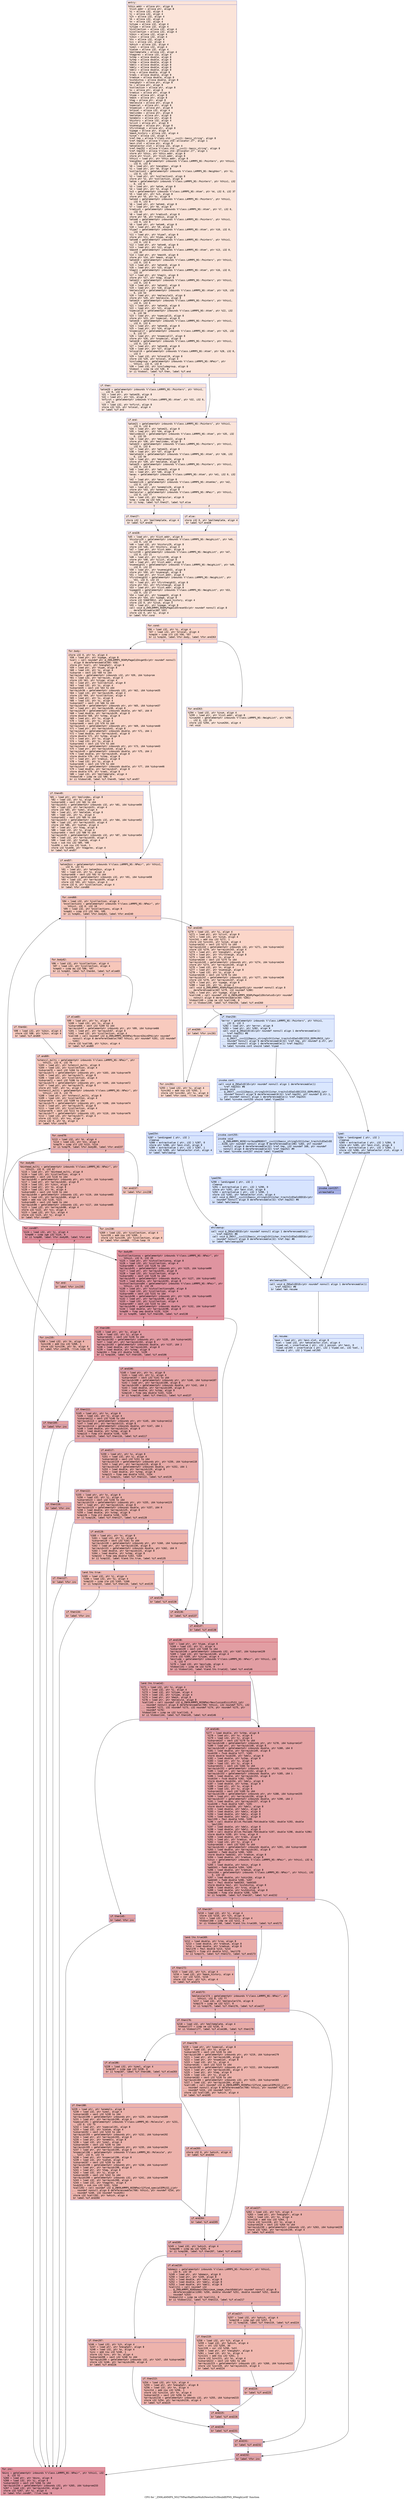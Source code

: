 digraph "CFG for '_ZN9LAMMPS_NS27NPairHalfSizeMultiNewtonTri5buildEPNS_9NeighListE' function" {
	label="CFG for '_ZN9LAMMPS_NS27NPairHalfSizeMultiNewtonTri5buildEPNS_9NeighListE' function";

	Node0x55d7b4272d00 [shape=record,color="#3d50c3ff", style=filled, fillcolor="#f5c1a970" fontname="Courier",label="{entry:\l|  %this.addr = alloca ptr, align 8\l  %list.addr = alloca ptr, align 8\l  %i = alloca i32, align 4\l  %j = alloca i32, align 4\l  %jh = alloca i32, align 4\l  %k = alloca i32, align 4\l  %n = alloca i32, align 4\l  %itype = alloca i32, align 4\l  %jtype = alloca i32, align 4\l  %icollection = alloca i32, align 4\l  %jcollection = alloca i32, align 4\l  %ibin = alloca i32, align 4\l  %jbin = alloca i32, align 4\l  %ns = alloca i32, align 4\l  %js = alloca i32, align 4\l  %which = alloca i32, align 4\l  %imol = alloca i32, align 4\l  %iatom = alloca i32, align 4\l  %moltemplate = alloca i32, align 4\l  %tagprev = alloca i32, align 4\l  %xtmp = alloca double, align 8\l  %ytmp = alloca double, align 8\l  %ztmp = alloca double, align 8\l  %delx = alloca double, align 8\l  %dely = alloca double, align 8\l  %delz = alloca double, align 8\l  %rsq = alloca double, align 8\l  %radi = alloca double, align 8\l  %radsum = alloca double, align 8\l  %cutdistsq = alloca double, align 8\l  %neighptr = alloca ptr, align 8\l  %s = alloca ptr, align 8\l  %collection = alloca ptr, align 8\l  %x = alloca ptr, align 8\l  %radius = alloca ptr, align 8\l  %type = alloca ptr, align 8\l  %mask = alloca ptr, align 8\l  %tag = alloca ptr, align 8\l  %molecule = alloca ptr, align 8\l  %special = alloca ptr, align 8\l  %nspecial = alloca ptr, align 8\l  %nlocal = alloca i32, align 4\l  %molindex = alloca ptr, align 8\l  %molatom = alloca ptr, align 8\l  %onemols = alloca ptr, align 8\l  %history = alloca i32, align 4\l  %ilist = alloca ptr, align 8\l  %numneigh = alloca ptr, align 8\l  %firstneigh = alloca ptr, align 8\l  %ipage = alloca ptr, align 8\l  %mask_history = alloca i32, align 4\l  %inum = alloca i32, align 4\l  %ref.tmp = alloca %\"class.std::__cxx11::basic_string\", align 8\l  %ref.tmp251 = alloca %\"class.std::allocator.27\", align 1\l  %exn.slot = alloca ptr, align 8\l  %ehselector.slot = alloca i32, align 4\l  %ref.tmp252 = alloca %\"class.std::__cxx11::basic_string\", align 8\l  %ref.tmp253 = alloca %\"class.std::allocator.27\", align 1\l  store ptr %this, ptr %this.addr, align 8\l  store ptr %list, ptr %list.addr, align 8\l  %this1 = load ptr, ptr %this.addr, align 8\l  %neighbor = getelementptr inbounds %\"class.LAMMPS_NS::Pointers\", ptr %this1,\l... i32 0, i32 8\l  %0 = load ptr, ptr %neighbor, align 8\l  %1 = load ptr, ptr %0, align 8\l  %collection2 = getelementptr inbounds %\"class.LAMMPS_NS::Neighbor\", ptr %1,\l... i32 0, i32 76\l  %2 = load ptr, ptr %collection2, align 8\l  store ptr %2, ptr %collection, align 8\l  %atom = getelementptr inbounds %\"class.LAMMPS_NS::Pointers\", ptr %this1, i32\l... 0, i32 6\l  %3 = load ptr, ptr %atom, align 8\l  %4 = load ptr, ptr %3, align 8\l  %x3 = getelementptr inbounds %\"class.LAMMPS_NS::Atom\", ptr %4, i32 0, i32 37\l  %5 = load ptr, ptr %x3, align 8\l  store ptr %5, ptr %x, align 8\l  %atom4 = getelementptr inbounds %\"class.LAMMPS_NS::Pointers\", ptr %this1,\l... i32 0, i32 6\l  %6 = load ptr, ptr %atom4, align 8\l  %7 = load ptr, ptr %6, align 8\l  %radius5 = getelementptr inbounds %\"class.LAMMPS_NS::Atom\", ptr %7, i32 0,\l... i32 43\l  %8 = load ptr, ptr %radius5, align 8\l  store ptr %8, ptr %radius, align 8\l  %atom6 = getelementptr inbounds %\"class.LAMMPS_NS::Pointers\", ptr %this1,\l... i32 0, i32 6\l  %9 = load ptr, ptr %atom6, align 8\l  %10 = load ptr, ptr %9, align 8\l  %type7 = getelementptr inbounds %\"class.LAMMPS_NS::Atom\", ptr %10, i32 0,\l... i32 34\l  %11 = load ptr, ptr %type7, align 8\l  store ptr %11, ptr %type, align 8\l  %atom8 = getelementptr inbounds %\"class.LAMMPS_NS::Pointers\", ptr %this1,\l... i32 0, i32 6\l  %12 = load ptr, ptr %atom8, align 8\l  %13 = load ptr, ptr %12, align 8\l  %mask9 = getelementptr inbounds %\"class.LAMMPS_NS::Atom\", ptr %13, i32 0,\l... i32 35\l  %14 = load ptr, ptr %mask9, align 8\l  store ptr %14, ptr %mask, align 8\l  %atom10 = getelementptr inbounds %\"class.LAMMPS_NS::Pointers\", ptr %this1,\l... i32 0, i32 6\l  %15 = load ptr, ptr %atom10, align 8\l  %16 = load ptr, ptr %15, align 8\l  %tag11 = getelementptr inbounds %\"class.LAMMPS_NS::Atom\", ptr %16, i32 0,\l... i32 33\l  %17 = load ptr, ptr %tag11, align 8\l  store ptr %17, ptr %tag, align 8\l  %atom12 = getelementptr inbounds %\"class.LAMMPS_NS::Pointers\", ptr %this1,\l... i32 0, i32 6\l  %18 = load ptr, ptr %atom12, align 8\l  %19 = load ptr, ptr %18, align 8\l  %molecule13 = getelementptr inbounds %\"class.LAMMPS_NS::Atom\", ptr %19, i32\l... 0, i32 54\l  %20 = load ptr, ptr %molecule13, align 8\l  store ptr %20, ptr %molecule, align 8\l  %atom14 = getelementptr inbounds %\"class.LAMMPS_NS::Pointers\", ptr %this1,\l... i32 0, i32 6\l  %21 = load ptr, ptr %atom14, align 8\l  %22 = load ptr, ptr %21, align 8\l  %special15 = getelementptr inbounds %\"class.LAMMPS_NS::Atom\", ptr %22, i32\l... 0, i32 58\l  %23 = load ptr, ptr %special15, align 8\l  store ptr %23, ptr %special, align 8\l  %atom16 = getelementptr inbounds %\"class.LAMMPS_NS::Pointers\", ptr %this1,\l... i32 0, i32 6\l  %24 = load ptr, ptr %atom16, align 8\l  %25 = load ptr, ptr %24, align 8\l  %nspecial17 = getelementptr inbounds %\"class.LAMMPS_NS::Atom\", ptr %25, i32\l... 0, i32 57\l  %26 = load ptr, ptr %nspecial17, align 8\l  store ptr %26, ptr %nspecial, align 8\l  %atom18 = getelementptr inbounds %\"class.LAMMPS_NS::Pointers\", ptr %this1,\l... i32 0, i32 6\l  %27 = load ptr, ptr %atom18, align 8\l  %28 = load ptr, ptr %27, align 8\l  %nlocal19 = getelementptr inbounds %\"class.LAMMPS_NS::Atom\", ptr %28, i32 0,\l... i32 4\l  %29 = load i32, ptr %nlocal19, align 8\l  store i32 %29, ptr %nlocal, align 4\l  %includegroup = getelementptr inbounds %\"class.LAMMPS_NS::NPair\", ptr\l... %this1, i32 0, i32 8\l  %30 = load i32, ptr %includegroup, align 8\l  %tobool = icmp ne i32 %30, 0\l  br i1 %tobool, label %if.then, label %if.end\l|{<s0>T|<s1>F}}"];
	Node0x55d7b4272d00:s0 -> Node0x55d7b4279dc0[tooltip="entry -> if.then\nProbability 62.50%" ];
	Node0x55d7b4272d00:s1 -> Node0x55d7b4279e30[tooltip="entry -> if.end\nProbability 37.50%" ];
	Node0x55d7b4279dc0 [shape=record,color="#3d50c3ff", style=filled, fillcolor="#f3c7b170" fontname="Courier",label="{if.then:\l|  %atom20 = getelementptr inbounds %\"class.LAMMPS_NS::Pointers\", ptr %this1,\l... i32 0, i32 6\l  %31 = load ptr, ptr %atom20, align 8\l  %32 = load ptr, ptr %31, align 8\l  %nfirst = getelementptr inbounds %\"class.LAMMPS_NS::Atom\", ptr %32, i32 0,\l... i32 31\l  %33 = load i32, ptr %nfirst, align 8\l  store i32 %33, ptr %nlocal, align 4\l  br label %if.end\l}"];
	Node0x55d7b4279dc0 -> Node0x55d7b4279e30[tooltip="if.then -> if.end\nProbability 100.00%" ];
	Node0x55d7b4279e30 [shape=record,color="#3d50c3ff", style=filled, fillcolor="#f5c1a970" fontname="Courier",label="{if.end:\l|  %atom21 = getelementptr inbounds %\"class.LAMMPS_NS::Pointers\", ptr %this1,\l... i32 0, i32 6\l  %34 = load ptr, ptr %atom21, align 8\l  %35 = load ptr, ptr %34, align 8\l  %molindex22 = getelementptr inbounds %\"class.LAMMPS_NS::Atom\", ptr %35, i32\l... 0, i32 55\l  %36 = load ptr, ptr %molindex22, align 8\l  store ptr %36, ptr %molindex, align 8\l  %atom23 = getelementptr inbounds %\"class.LAMMPS_NS::Pointers\", ptr %this1,\l... i32 0, i32 6\l  %37 = load ptr, ptr %atom23, align 8\l  %38 = load ptr, ptr %37, align 8\l  %molatom24 = getelementptr inbounds %\"class.LAMMPS_NS::Atom\", ptr %38, i32\l... 0, i32 56\l  %39 = load ptr, ptr %molatom24, align 8\l  store ptr %39, ptr %molatom, align 8\l  %atom25 = getelementptr inbounds %\"class.LAMMPS_NS::Pointers\", ptr %this1,\l... i32 0, i32 6\l  %40 = load ptr, ptr %atom25, align 8\l  %41 = load ptr, ptr %40, align 8\l  %avec = getelementptr inbounds %\"class.LAMMPS_NS::Atom\", ptr %41, i32 0, i32\l... 2\l  %42 = load ptr, ptr %avec, align 8\l  %onemols26 = getelementptr inbounds %\"class.LAMMPS_NS::AtomVec\", ptr %42,\l... i32 0, i32 24\l  %43 = load ptr, ptr %onemols26, align 8\l  store ptr %43, ptr %onemols, align 8\l  %molecular = getelementptr inbounds %\"class.LAMMPS_NS::NPair\", ptr %this1,\l... i32 0, i32 77\l  %44 = load i32, ptr %molecular, align 8\l  %cmp = icmp eq i32 %44, 2\l  br i1 %cmp, label %if.then27, label %if.else\l|{<s0>T|<s1>F}}"];
	Node0x55d7b4279e30:s0 -> Node0x55d7b4275a40[tooltip="if.end -> if.then27\nProbability 50.00%" ];
	Node0x55d7b4279e30:s1 -> Node0x55d7b4275ac0[tooltip="if.end -> if.else\nProbability 50.00%" ];
	Node0x55d7b4275a40 [shape=record,color="#3d50c3ff", style=filled, fillcolor="#f3c7b170" fontname="Courier",label="{if.then27:\l|  store i32 1, ptr %moltemplate, align 4\l  br label %if.end28\l}"];
	Node0x55d7b4275a40 -> Node0x55d7b4275c80[tooltip="if.then27 -> if.end28\nProbability 100.00%" ];
	Node0x55d7b4275ac0 [shape=record,color="#3d50c3ff", style=filled, fillcolor="#f3c7b170" fontname="Courier",label="{if.else:\l|  store i32 0, ptr %moltemplate, align 4\l  br label %if.end28\l}"];
	Node0x55d7b4275ac0 -> Node0x55d7b4275c80[tooltip="if.else -> if.end28\nProbability 100.00%" ];
	Node0x55d7b4275c80 [shape=record,color="#3d50c3ff", style=filled, fillcolor="#f5c1a970" fontname="Courier",label="{if.end28:\l|  %45 = load ptr, ptr %list.addr, align 8\l  %history29 = getelementptr inbounds %\"class.LAMMPS_NS::NeighList\", ptr %45,\l... i32 0, i32 10\l  %46 = load i32, ptr %history29, align 8\l  store i32 %46, ptr %history, align 4\l  %47 = load ptr, ptr %list.addr, align 8\l  %ilist30 = getelementptr inbounds %\"class.LAMMPS_NS::NeighList\", ptr %47,\l... i32 0, i32 21\l  %48 = load ptr, ptr %ilist30, align 8\l  store ptr %48, ptr %ilist, align 8\l  %49 = load ptr, ptr %list.addr, align 8\l  %numneigh31 = getelementptr inbounds %\"class.LAMMPS_NS::NeighList\", ptr %49,\l... i32 0, i32 22\l  %50 = load ptr, ptr %numneigh31, align 8\l  store ptr %50, ptr %numneigh, align 8\l  %51 = load ptr, ptr %list.addr, align 8\l  %firstneigh32 = getelementptr inbounds %\"class.LAMMPS_NS::NeighList\", ptr\l... %51, i32 0, i32 23\l  %52 = load ptr, ptr %firstneigh32, align 8\l  store ptr %52, ptr %firstneigh, align 8\l  %53 = load ptr, ptr %list.addr, align 8\l  %ipage33 = getelementptr inbounds %\"class.LAMMPS_NS::NeighList\", ptr %53,\l... i32 0, i32 27\l  %54 = load ptr, ptr %ipage33, align 8\l  store ptr %54, ptr %ipage, align 8\l  store i32 536870912, ptr %mask_history, align 4\l  store i32 0, ptr %inum, align 4\l  %55 = load ptr, ptr %ipage, align 8\l  call void @_ZN9LAMMPS_NS6MyPageIiE5resetEv(ptr noundef nonnull align 8\l... dereferenceable(60) %55)\l  store i32 0, ptr %i, align 4\l  br label %for.cond\l}"];
	Node0x55d7b4275c80 -> Node0x55d7b427dcd0[tooltip="if.end28 -> for.cond\nProbability 100.00%" ];
	Node0x55d7b427dcd0 [shape=record,color="#3d50c3ff", style=filled, fillcolor="#f6a38570" fontname="Courier",label="{for.cond:\l|  %56 = load i32, ptr %i, align 4\l  %57 = load i32, ptr %nlocal, align 4\l  %cmp34 = icmp slt i32 %56, %57\l  br i1 %cmp34, label %for.body, label %for.end263\l|{<s0>T|<s1>F}}"];
	Node0x55d7b427dcd0:s0 -> Node0x55d7b427df80[tooltip="for.cond -> for.body\nProbability 96.88%" ];
	Node0x55d7b427dcd0:s1 -> Node0x55d7b427e000[tooltip="for.cond -> for.end263\nProbability 3.12%" ];
	Node0x55d7b427df80 [shape=record,color="#3d50c3ff", style=filled, fillcolor="#f6a38570" fontname="Courier",label="{for.body:\l|  store i32 0, ptr %n, align 4\l  %58 = load ptr, ptr %ipage, align 8\l  %call = call noundef ptr @_ZN9LAMMPS_NS6MyPageIiE4vgetEv(ptr noundef nonnull\l... align 8 dereferenceable(60) %58)\l  store ptr %call, ptr %neighptr, align 8\l  %59 = load ptr, ptr %type, align 8\l  %60 = load i32, ptr %i, align 4\l  %idxprom = sext i32 %60 to i64\l  %arrayidx = getelementptr inbounds i32, ptr %59, i64 %idxprom\l  %61 = load i32, ptr %arrayidx, align 4\l  store i32 %61, ptr %itype, align 4\l  %62 = load ptr, ptr %collection, align 8\l  %63 = load i32, ptr %i, align 4\l  %idxprom35 = sext i32 %63 to i64\l  %arrayidx36 = getelementptr inbounds i32, ptr %62, i64 %idxprom35\l  %64 = load i32, ptr %arrayidx36, align 4\l  store i32 %64, ptr %icollection, align 4\l  %65 = load ptr, ptr %x, align 8\l  %66 = load i32, ptr %i, align 4\l  %idxprom37 = sext i32 %66 to i64\l  %arrayidx38 = getelementptr inbounds ptr, ptr %65, i64 %idxprom37\l  %67 = load ptr, ptr %arrayidx38, align 8\l  %arrayidx39 = getelementptr inbounds double, ptr %67, i64 0\l  %68 = load double, ptr %arrayidx39, align 8\l  store double %68, ptr %xtmp, align 8\l  %69 = load ptr, ptr %x, align 8\l  %70 = load i32, ptr %i, align 4\l  %idxprom40 = sext i32 %70 to i64\l  %arrayidx41 = getelementptr inbounds ptr, ptr %69, i64 %idxprom40\l  %71 = load ptr, ptr %arrayidx41, align 8\l  %arrayidx42 = getelementptr inbounds double, ptr %71, i64 1\l  %72 = load double, ptr %arrayidx42, align 8\l  store double %72, ptr %ytmp, align 8\l  %73 = load ptr, ptr %x, align 8\l  %74 = load i32, ptr %i, align 4\l  %idxprom43 = sext i32 %74 to i64\l  %arrayidx44 = getelementptr inbounds ptr, ptr %73, i64 %idxprom43\l  %75 = load ptr, ptr %arrayidx44, align 8\l  %arrayidx45 = getelementptr inbounds double, ptr %75, i64 2\l  %76 = load double, ptr %arrayidx45, align 8\l  store double %76, ptr %ztmp, align 8\l  %77 = load ptr, ptr %radius, align 8\l  %78 = load i32, ptr %i, align 4\l  %idxprom46 = sext i32 %78 to i64\l  %arrayidx47 = getelementptr inbounds double, ptr %77, i64 %idxprom46\l  %79 = load double, ptr %arrayidx47, align 8\l  store double %79, ptr %radi, align 8\l  %80 = load i32, ptr %moltemplate, align 4\l  %tobool48 = icmp ne i32 %80, 0\l  br i1 %tobool48, label %if.then49, label %if.end57\l|{<s0>T|<s1>F}}"];
	Node0x55d7b427df80:s0 -> Node0x55d7b427fff0[tooltip="for.body -> if.then49\nProbability 62.50%" ];
	Node0x55d7b427df80:s1 -> Node0x55d7b42800d0[tooltip="for.body -> if.end57\nProbability 37.50%" ];
	Node0x55d7b427fff0 [shape=record,color="#3d50c3ff", style=filled, fillcolor="#f7ac8e70" fontname="Courier",label="{if.then49:\l|  %81 = load ptr, ptr %molindex, align 8\l  %82 = load i32, ptr %i, align 4\l  %idxprom50 = sext i32 %82 to i64\l  %arrayidx51 = getelementptr inbounds i32, ptr %81, i64 %idxprom50\l  %83 = load i32, ptr %arrayidx51, align 4\l  store i32 %83, ptr %imol, align 4\l  %84 = load ptr, ptr %molatom, align 8\l  %85 = load i32, ptr %i, align 4\l  %idxprom52 = sext i32 %85 to i64\l  %arrayidx53 = getelementptr inbounds i32, ptr %84, i64 %idxprom52\l  %86 = load i32, ptr %arrayidx53, align 4\l  store i32 %86, ptr %iatom, align 4\l  %87 = load ptr, ptr %tag, align 8\l  %88 = load i32, ptr %i, align 4\l  %idxprom54 = sext i32 %88 to i64\l  %arrayidx55 = getelementptr inbounds i32, ptr %87, i64 %idxprom54\l  %89 = load i32, ptr %arrayidx55, align 4\l  %90 = load i32, ptr %iatom, align 4\l  %sub = sub nsw i32 %89, %90\l  %sub56 = sub nsw i32 %sub, 1\l  store i32 %sub56, ptr %tagprev, align 4\l  br label %if.end57\l}"];
	Node0x55d7b427fff0 -> Node0x55d7b42800d0[tooltip="if.then49 -> if.end57\nProbability 100.00%" ];
	Node0x55d7b42800d0 [shape=record,color="#3d50c3ff", style=filled, fillcolor="#f6a38570" fontname="Courier",label="{if.end57:\l|  %atom2bin = getelementptr inbounds %\"class.LAMMPS_NS::NPair\", ptr %this1,\l... i32 0, i32 51\l  %91 = load ptr, ptr %atom2bin, align 8\l  %92 = load i32, ptr %i, align 4\l  %idxprom58 = sext i32 %92 to i64\l  %arrayidx59 = getelementptr inbounds i32, ptr %91, i64 %idxprom58\l  %93 = load i32, ptr %arrayidx59, align 4\l  store i32 %93, ptr %ibin, align 4\l  store i32 0, ptr %jcollection, align 4\l  br label %for.cond60\l}"];
	Node0x55d7b42800d0 -> Node0x55d7b42814b0[tooltip="if.end57 -> for.cond60\nProbability 100.00%" ];
	Node0x55d7b42814b0 [shape=record,color="#3d50c3ff", style=filled, fillcolor="#ec7f6370" fontname="Courier",label="{for.cond60:\l|  %94 = load i32, ptr %jcollection, align 4\l  %ncollections = getelementptr inbounds %\"class.LAMMPS_NS::NPair\", ptr\l... %this1, i32 0, i32 18\l  %95 = load i32, ptr %ncollections, align 8\l  %cmp61 = icmp slt i32 %94, %95\l  br i1 %cmp61, label %for.body62, label %for.end240\l|{<s0>T|<s1>F}}"];
	Node0x55d7b42814b0:s0 -> Node0x55d7b427c6c0[tooltip="for.cond60 -> for.body62\nProbability 96.88%" ];
	Node0x55d7b42814b0:s1 -> Node0x55d7b427c740[tooltip="for.cond60 -> for.end240\nProbability 3.12%" ];
	Node0x55d7b427c6c0 [shape=record,color="#3d50c3ff", style=filled, fillcolor="#ec7f6370" fontname="Courier",label="{for.body62:\l|  %96 = load i32, ptr %icollection, align 4\l  %97 = load i32, ptr %jcollection, align 4\l  %cmp63 = icmp eq i32 %96, %97\l  br i1 %cmp63, label %if.then64, label %if.else65\l|{<s0>T|<s1>F}}"];
	Node0x55d7b427c6c0:s0 -> Node0x55d7b427ca20[tooltip="for.body62 -> if.then64\nProbability 50.00%" ];
	Node0x55d7b427c6c0:s1 -> Node0x55d7b427caa0[tooltip="for.body62 -> if.else65\nProbability 50.00%" ];
	Node0x55d7b427ca20 [shape=record,color="#3d50c3ff", style=filled, fillcolor="#ef886b70" fontname="Courier",label="{if.then64:\l|  %98 = load i32, ptr %ibin, align 4\l  store i32 %98, ptr %jbin, align 4\l  br label %if.end69\l}"];
	Node0x55d7b427ca20 -> Node0x55d7b427cd50[tooltip="if.then64 -> if.end69\nProbability 100.00%" ];
	Node0x55d7b427caa0 [shape=record,color="#3d50c3ff", style=filled, fillcolor="#ef886b70" fontname="Courier",label="{if.else65:\l|  %99 = load ptr, ptr %x, align 8\l  %100 = load i32, ptr %i, align 4\l  %idxprom66 = sext i32 %100 to i64\l  %arrayidx67 = getelementptr inbounds ptr, ptr %99, i64 %idxprom66\l  %101 = load ptr, ptr %arrayidx67, align 8\l  %102 = load i32, ptr %jcollection, align 4\l  %call68 = call noundef i32 @_ZN9LAMMPS_NS5NPair9coord2binEPdi(ptr noundef\l... nonnull align 8 dereferenceable(708) %this1, ptr noundef %101, i32 noundef\l... %102)\l  store i32 %call68, ptr %jbin, align 4\l  br label %if.end69\l}"];
	Node0x55d7b427caa0 -> Node0x55d7b427cd50[tooltip="if.else65 -> if.end69\nProbability 100.00%" ];
	Node0x55d7b427cd50 [shape=record,color="#3d50c3ff", style=filled, fillcolor="#ec7f6370" fontname="Courier",label="{if.end69:\l|  %stencil_multi = getelementptr inbounds %\"class.LAMMPS_NS::NPair\", ptr\l... %this1, i32 0, i32 76\l  %103 = load ptr, ptr %stencil_multi, align 8\l  %104 = load i32, ptr %icollection, align 4\l  %idxprom70 = sext i32 %104 to i64\l  %arrayidx71 = getelementptr inbounds ptr, ptr %103, i64 %idxprom70\l  %105 = load ptr, ptr %arrayidx71, align 8\l  %106 = load i32, ptr %jcollection, align 4\l  %idxprom72 = sext i32 %106 to i64\l  %arrayidx73 = getelementptr inbounds ptr, ptr %105, i64 %idxprom72\l  %107 = load ptr, ptr %arrayidx73, align 8\l  store ptr %107, ptr %s, align 8\l  %nstencil_multi = getelementptr inbounds %\"class.LAMMPS_NS::NPair\", ptr\l... %this1, i32 0, i32 75\l  %108 = load ptr, ptr %nstencil_multi, align 8\l  %109 = load i32, ptr %icollection, align 4\l  %idxprom74 = sext i32 %109 to i64\l  %arrayidx75 = getelementptr inbounds ptr, ptr %108, i64 %idxprom74\l  %110 = load ptr, ptr %arrayidx75, align 8\l  %111 = load i32, ptr %jcollection, align 4\l  %idxprom76 = sext i32 %111 to i64\l  %arrayidx77 = getelementptr inbounds i32, ptr %110, i64 %idxprom76\l  %112 = load i32, ptr %arrayidx77, align 4\l  store i32 %112, ptr %ns, align 4\l  store i32 0, ptr %k, align 4\l  br label %for.cond78\l}"];
	Node0x55d7b427cd50 -> Node0x55d7b4283c60[tooltip="if.end69 -> for.cond78\nProbability 100.00%" ];
	Node0x55d7b4283c60 [shape=record,color="#3d50c3ff", style=filled, fillcolor="#d6524470" fontname="Courier",label="{for.cond78:\l|  %113 = load i32, ptr %k, align 4\l  %114 = load i32, ptr %ns, align 4\l  %cmp79 = icmp slt i32 %113, %114\l  br i1 %cmp79, label %for.body80, label %for.end237\l|{<s0>T|<s1>F}}"];
	Node0x55d7b4283c60:s0 -> Node0x55d7b4283ee0[tooltip="for.cond78 -> for.body80\nProbability 96.88%" ];
	Node0x55d7b4283c60:s1 -> Node0x55d7b4283f60[tooltip="for.cond78 -> for.end237\nProbability 3.12%" ];
	Node0x55d7b4283ee0 [shape=record,color="#3d50c3ff", style=filled, fillcolor="#d6524470" fontname="Courier",label="{for.body80:\l|  %binhead_multi = getelementptr inbounds %\"class.LAMMPS_NS::NPair\", ptr\l... %this1, i32 0, i32 67\l  %115 = load ptr, ptr %binhead_multi, align 8\l  %116 = load i32, ptr %jcollection, align 4\l  %idxprom81 = sext i32 %116 to i64\l  %arrayidx82 = getelementptr inbounds ptr, ptr %115, i64 %idxprom81\l  %117 = load ptr, ptr %arrayidx82, align 8\l  %118 = load i32, ptr %jbin, align 4\l  %119 = load ptr, ptr %s, align 8\l  %120 = load i32, ptr %k, align 4\l  %idxprom83 = sext i32 %120 to i64\l  %arrayidx84 = getelementptr inbounds i32, ptr %119, i64 %idxprom83\l  %121 = load i32, ptr %arrayidx84, align 4\l  %add = add nsw i32 %118, %121\l  %idxprom85 = sext i32 %add to i64\l  %arrayidx86 = getelementptr inbounds i32, ptr %117, i64 %idxprom85\l  %122 = load i32, ptr %arrayidx86, align 4\l  store i32 %122, ptr %js, align 4\l  %123 = load i32, ptr %js, align 4\l  store i32 %123, ptr %j, align 4\l  br label %for.cond87\l}"];
	Node0x55d7b4283ee0 -> Node0x55d7b4284cd0[tooltip="for.body80 -> for.cond87\nProbability 100.00%" ];
	Node0x55d7b4284cd0 [shape=record,color="#b70d28ff", style=filled, fillcolor="#b70d2870" fontname="Courier",label="{for.cond87:\l|  %124 = load i32, ptr %j, align 4\l  %cmp88 = icmp sge i32 %124, 0\l  br i1 %cmp88, label %for.body89, label %for.end\l|{<s0>T|<s1>F}}"];
	Node0x55d7b4284cd0:s0 -> Node0x55d7b4278be0[tooltip="for.cond87 -> for.body89\nProbability 96.88%" ];
	Node0x55d7b4284cd0:s1 -> Node0x55d7b4278c60[tooltip="for.cond87 -> for.end\nProbability 3.12%" ];
	Node0x55d7b4278be0 [shape=record,color="#b70d28ff", style=filled, fillcolor="#b70d2870" fontname="Courier",label="{for.body89:\l|  %cutcollectionsq = getelementptr inbounds %\"class.LAMMPS_NS::NPair\", ptr\l... %this1, i32 0, i32 20\l  %125 = load ptr, ptr %cutcollectionsq, align 8\l  %126 = load i32, ptr %icollection, align 4\l  %idxprom90 = sext i32 %126 to i64\l  %arrayidx91 = getelementptr inbounds ptr, ptr %125, i64 %idxprom90\l  %127 = load ptr, ptr %arrayidx91, align 8\l  %128 = load i32, ptr %icollection, align 4\l  %idxprom92 = sext i32 %128 to i64\l  %arrayidx93 = getelementptr inbounds double, ptr %127, i64 %idxprom92\l  %129 = load double, ptr %arrayidx93, align 8\l  %cutcollectionsq94 = getelementptr inbounds %\"class.LAMMPS_NS::NPair\", ptr\l... %this1, i32 0, i32 20\l  %130 = load ptr, ptr %cutcollectionsq94, align 8\l  %131 = load i32, ptr %jcollection, align 4\l  %idxprom95 = sext i32 %131 to i64\l  %arrayidx96 = getelementptr inbounds ptr, ptr %130, i64 %idxprom95\l  %132 = load ptr, ptr %arrayidx96, align 8\l  %133 = load i32, ptr %jcollection, align 4\l  %idxprom97 = sext i32 %133 to i64\l  %arrayidx98 = getelementptr inbounds double, ptr %132, i64 %idxprom97\l  %134 = load double, ptr %arrayidx98, align 8\l  %cmp99 = fcmp oeq double %129, %134\l  br i1 %cmp99, label %if.then100, label %if.end138\l|{<s0>T|<s1>F}}"];
	Node0x55d7b4278be0:s0 -> Node0x55d7b4286ea0[tooltip="for.body89 -> if.then100\nProbability 62.50%" ];
	Node0x55d7b4278be0:s1 -> Node0x55d7b4286f20[tooltip="for.body89 -> if.end138\nProbability 37.50%" ];
	Node0x55d7b4286ea0 [shape=record,color="#b70d28ff", style=filled, fillcolor="#bb1b2c70" fontname="Courier",label="{if.then100:\l|  %135 = load ptr, ptr %x, align 8\l  %136 = load i32, ptr %j, align 4\l  %idxprom101 = sext i32 %136 to i64\l  %arrayidx102 = getelementptr inbounds ptr, ptr %135, i64 %idxprom101\l  %137 = load ptr, ptr %arrayidx102, align 8\l  %arrayidx103 = getelementptr inbounds double, ptr %137, i64 2\l  %138 = load double, ptr %arrayidx103, align 8\l  %139 = load double, ptr %ztmp, align 8\l  %cmp104 = fcmp olt double %138, %139\l  br i1 %cmp104, label %if.then105, label %if.end106\l|{<s0>T|<s1>F}}"];
	Node0x55d7b4286ea0:s0 -> Node0x55d7b427ba00[tooltip="if.then100 -> if.then105\nProbability 50.00%" ];
	Node0x55d7b4286ea0:s1 -> Node0x55d7b427ba80[tooltip="if.then100 -> if.end106\nProbability 50.00%" ];
	Node0x55d7b427ba00 [shape=record,color="#3d50c3ff", style=filled, fillcolor="#c32e3170" fontname="Courier",label="{if.then105:\l|  br label %for.inc\l}"];
	Node0x55d7b427ba00 -> Node0x55d7b427bc10[tooltip="if.then105 -> for.inc\nProbability 100.00%" ];
	Node0x55d7b427ba80 [shape=record,color="#3d50c3ff", style=filled, fillcolor="#c32e3170" fontname="Courier",label="{if.end106:\l|  %140 = load ptr, ptr %x, align 8\l  %141 = load i32, ptr %j, align 4\l  %idxprom107 = sext i32 %141 to i64\l  %arrayidx108 = getelementptr inbounds ptr, ptr %140, i64 %idxprom107\l  %142 = load ptr, ptr %arrayidx108, align 8\l  %arrayidx109 = getelementptr inbounds double, ptr %142, i64 2\l  %143 = load double, ptr %arrayidx109, align 8\l  %144 = load double, ptr %ztmp, align 8\l  %cmp110 = fcmp oeq double %143, %144\l  br i1 %cmp110, label %if.then111, label %if.end137\l|{<s0>T|<s1>F}}"];
	Node0x55d7b427ba80:s0 -> Node0x55d7b427c260[tooltip="if.end106 -> if.then111\nProbability 62.50%" ];
	Node0x55d7b427ba80:s1 -> Node0x55d7b427c2e0[tooltip="if.end106 -> if.end137\nProbability 37.50%" ];
	Node0x55d7b427c260 [shape=record,color="#3d50c3ff", style=filled, fillcolor="#c5333470" fontname="Courier",label="{if.then111:\l|  %145 = load ptr, ptr %x, align 8\l  %146 = load i32, ptr %j, align 4\l  %idxprom112 = sext i32 %146 to i64\l  %arrayidx113 = getelementptr inbounds ptr, ptr %145, i64 %idxprom112\l  %147 = load ptr, ptr %arrayidx113, align 8\l  %arrayidx114 = getelementptr inbounds double, ptr %147, i64 1\l  %148 = load double, ptr %arrayidx114, align 8\l  %149 = load double, ptr %ytmp, align 8\l  %cmp115 = fcmp olt double %148, %149\l  br i1 %cmp115, label %if.then116, label %if.end117\l|{<s0>T|<s1>F}}"];
	Node0x55d7b427c260:s0 -> Node0x55d7b42891d0[tooltip="if.then111 -> if.then116\nProbability 50.00%" ];
	Node0x55d7b427c260:s1 -> Node0x55d7b4289250[tooltip="if.then111 -> if.end117\nProbability 50.00%" ];
	Node0x55d7b42891d0 [shape=record,color="#3d50c3ff", style=filled, fillcolor="#cc403a70" fontname="Courier",label="{if.then116:\l|  br label %for.inc\l}"];
	Node0x55d7b42891d0 -> Node0x55d7b427bc10[tooltip="if.then116 -> for.inc\nProbability 100.00%" ];
	Node0x55d7b4289250 [shape=record,color="#3d50c3ff", style=filled, fillcolor="#cc403a70" fontname="Courier",label="{if.end117:\l|  %150 = load ptr, ptr %x, align 8\l  %151 = load i32, ptr %j, align 4\l  %idxprom118 = sext i32 %151 to i64\l  %arrayidx119 = getelementptr inbounds ptr, ptr %150, i64 %idxprom118\l  %152 = load ptr, ptr %arrayidx119, align 8\l  %arrayidx120 = getelementptr inbounds double, ptr %152, i64 1\l  %153 = load double, ptr %arrayidx120, align 8\l  %154 = load double, ptr %ytmp, align 8\l  %cmp121 = fcmp oeq double %153, %154\l  br i1 %cmp121, label %if.then122, label %if.end136\l|{<s0>T|<s1>F}}"];
	Node0x55d7b4289250:s0 -> Node0x55d7b42899c0[tooltip="if.end117 -> if.then122\nProbability 62.50%" ];
	Node0x55d7b4289250:s1 -> Node0x55d7b4289a40[tooltip="if.end117 -> if.end136\nProbability 37.50%" ];
	Node0x55d7b42899c0 [shape=record,color="#3d50c3ff", style=filled, fillcolor="#d0473d70" fontname="Courier",label="{if.then122:\l|  %155 = load ptr, ptr %x, align 8\l  %156 = load i32, ptr %j, align 4\l  %idxprom123 = sext i32 %156 to i64\l  %arrayidx124 = getelementptr inbounds ptr, ptr %155, i64 %idxprom123\l  %157 = load ptr, ptr %arrayidx124, align 8\l  %arrayidx125 = getelementptr inbounds double, ptr %157, i64 0\l  %158 = load double, ptr %arrayidx125, align 8\l  %159 = load double, ptr %xtmp, align 8\l  %cmp126 = fcmp olt double %158, %159\l  br i1 %cmp126, label %if.then127, label %if.end128\l|{<s0>T|<s1>F}}"];
	Node0x55d7b42899c0:s0 -> Node0x55d7b428a0e0[tooltip="if.then122 -> if.then127\nProbability 50.00%" ];
	Node0x55d7b42899c0:s1 -> Node0x55d7b428a160[tooltip="if.then122 -> if.end128\nProbability 50.00%" ];
	Node0x55d7b428a0e0 [shape=record,color="#3d50c3ff", style=filled, fillcolor="#d6524470" fontname="Courier",label="{if.then127:\l|  br label %for.inc\l}"];
	Node0x55d7b428a0e0 -> Node0x55d7b427bc10[tooltip="if.then127 -> for.inc\nProbability 100.00%" ];
	Node0x55d7b428a160 [shape=record,color="#3d50c3ff", style=filled, fillcolor="#d6524470" fontname="Courier",label="{if.end128:\l|  %160 = load ptr, ptr %x, align 8\l  %161 = load i32, ptr %j, align 4\l  %idxprom129 = sext i32 %161 to i64\l  %arrayidx130 = getelementptr inbounds ptr, ptr %160, i64 %idxprom129\l  %162 = load ptr, ptr %arrayidx130, align 8\l  %arrayidx131 = getelementptr inbounds double, ptr %162, i64 0\l  %163 = load double, ptr %arrayidx131, align 8\l  %164 = load double, ptr %xtmp, align 8\l  %cmp132 = fcmp oeq double %163, %164\l  br i1 %cmp132, label %land.lhs.true, label %if.end135\l|{<s0>T|<s1>F}}"];
	Node0x55d7b428a160:s0 -> Node0x55d7b428a8d0[tooltip="if.end128 -> land.lhs.true\nProbability 62.50%" ];
	Node0x55d7b428a160:s1 -> Node0x55d7b428a950[tooltip="if.end128 -> if.end135\nProbability 37.50%" ];
	Node0x55d7b428a8d0 [shape=record,color="#3d50c3ff", style=filled, fillcolor="#dc5d4a70" fontname="Courier",label="{land.lhs.true:\l|  %165 = load i32, ptr %j, align 4\l  %166 = load i32, ptr %i, align 4\l  %cmp133 = icmp sle i32 %165, %166\l  br i1 %cmp133, label %if.then134, label %if.end135\l|{<s0>T|<s1>F}}"];
	Node0x55d7b428a8d0:s0 -> Node0x55d7b428ac30[tooltip="land.lhs.true -> if.then134\nProbability 50.00%" ];
	Node0x55d7b428a8d0:s1 -> Node0x55d7b428a950[tooltip="land.lhs.true -> if.end135\nProbability 50.00%" ];
	Node0x55d7b428ac30 [shape=record,color="#3d50c3ff", style=filled, fillcolor="#de614d70" fontname="Courier",label="{if.then134:\l|  br label %for.inc\l}"];
	Node0x55d7b428ac30 -> Node0x55d7b427bc10[tooltip="if.then134 -> for.inc\nProbability 100.00%" ];
	Node0x55d7b428a950 [shape=record,color="#3d50c3ff", style=filled, fillcolor="#d8564670" fontname="Courier",label="{if.end135:\l|  br label %if.end136\l}"];
	Node0x55d7b428a950 -> Node0x55d7b4289a40[tooltip="if.end135 -> if.end136\nProbability 100.00%" ];
	Node0x55d7b4289a40 [shape=record,color="#3d50c3ff", style=filled, fillcolor="#d24b4070" fontname="Courier",label="{if.end136:\l|  br label %if.end137\l}"];
	Node0x55d7b4289a40 -> Node0x55d7b427c2e0[tooltip="if.end136 -> if.end137\nProbability 100.00%" ];
	Node0x55d7b427c2e0 [shape=record,color="#3d50c3ff", style=filled, fillcolor="#ca3b3770" fontname="Courier",label="{if.end137:\l|  br label %if.end138\l}"];
	Node0x55d7b427c2e0 -> Node0x55d7b4286f20[tooltip="if.end137 -> if.end138\nProbability 100.00%" ];
	Node0x55d7b4286f20 [shape=record,color="#b70d28ff", style=filled, fillcolor="#be242e70" fontname="Courier",label="{if.end138:\l|  %167 = load ptr, ptr %type, align 8\l  %168 = load i32, ptr %j, align 4\l  %idxprom139 = sext i32 %168 to i64\l  %arrayidx140 = getelementptr inbounds i32, ptr %167, i64 %idxprom139\l  %169 = load i32, ptr %arrayidx140, align 4\l  store i32 %169, ptr %jtype, align 4\l  %exclude = getelementptr inbounds %\"class.LAMMPS_NS::NPair\", ptr %this1, i32\l... 0, i32 9\l  %170 = load i32, ptr %exclude, align 4\l  %tobool141 = icmp ne i32 %170, 0\l  br i1 %tobool141, label %land.lhs.true142, label %if.end146\l|{<s0>T|<s1>F}}"];
	Node0x55d7b4286f20:s0 -> Node0x55d7b428b530[tooltip="if.end138 -> land.lhs.true142\nProbability 62.50%" ];
	Node0x55d7b4286f20:s1 -> Node0x55d7b428b5d0[tooltip="if.end138 -> if.end146\nProbability 37.50%" ];
	Node0x55d7b428b530 [shape=record,color="#3d50c3ff", style=filled, fillcolor="#c32e3170" fontname="Courier",label="{land.lhs.true142:\l|  %171 = load i32, ptr %i, align 4\l  %172 = load i32, ptr %j, align 4\l  %173 = load i32, ptr %itype, align 4\l  %174 = load i32, ptr %jtype, align 4\l  %175 = load ptr, ptr %mask, align 8\l  %176 = load ptr, ptr %molecule, align 8\l  %call143 = call noundef i32 @_ZNK9LAMMPS_NS5NPair9exclusionEiiiiPiS1_(ptr\l... noundef nonnull align 8 dereferenceable(708) %this1, i32 noundef %171, i32\l... noundef %172, i32 noundef %173, i32 noundef %174, ptr noundef %175, ptr\l... noundef %176)\l  %tobool144 = icmp ne i32 %call143, 0\l  br i1 %tobool144, label %if.then145, label %if.end146\l|{<s0>T|<s1>F}}"];
	Node0x55d7b428b530:s0 -> Node0x55d7b428bd10[tooltip="land.lhs.true142 -> if.then145\nProbability 62.50%" ];
	Node0x55d7b428b530:s1 -> Node0x55d7b428b5d0[tooltip="land.lhs.true142 -> if.end146\nProbability 37.50%" ];
	Node0x55d7b428bd10 [shape=record,color="#3d50c3ff", style=filled, fillcolor="#c5333470" fontname="Courier",label="{if.then145:\l|  br label %for.inc\l}"];
	Node0x55d7b428bd10 -> Node0x55d7b427bc10[tooltip="if.then145 -> for.inc\nProbability 100.00%" ];
	Node0x55d7b428b5d0 [shape=record,color="#3d50c3ff", style=filled, fillcolor="#c32e3170" fontname="Courier",label="{if.end146:\l|  %177 = load double, ptr %xtmp, align 8\l  %178 = load ptr, ptr %x, align 8\l  %179 = load i32, ptr %j, align 4\l  %idxprom147 = sext i32 %179 to i64\l  %arrayidx148 = getelementptr inbounds ptr, ptr %178, i64 %idxprom147\l  %180 = load ptr, ptr %arrayidx148, align 8\l  %arrayidx149 = getelementptr inbounds double, ptr %180, i64 0\l  %181 = load double, ptr %arrayidx149, align 8\l  %sub150 = fsub double %177, %181\l  store double %sub150, ptr %delx, align 8\l  %182 = load double, ptr %ytmp, align 8\l  %183 = load ptr, ptr %x, align 8\l  %184 = load i32, ptr %j, align 4\l  %idxprom151 = sext i32 %184 to i64\l  %arrayidx152 = getelementptr inbounds ptr, ptr %183, i64 %idxprom151\l  %185 = load ptr, ptr %arrayidx152, align 8\l  %arrayidx153 = getelementptr inbounds double, ptr %185, i64 1\l  %186 = load double, ptr %arrayidx153, align 8\l  %sub154 = fsub double %182, %186\l  store double %sub154, ptr %dely, align 8\l  %187 = load double, ptr %ztmp, align 8\l  %188 = load ptr, ptr %x, align 8\l  %189 = load i32, ptr %j, align 4\l  %idxprom155 = sext i32 %189 to i64\l  %arrayidx156 = getelementptr inbounds ptr, ptr %188, i64 %idxprom155\l  %190 = load ptr, ptr %arrayidx156, align 8\l  %arrayidx157 = getelementptr inbounds double, ptr %190, i64 2\l  %191 = load double, ptr %arrayidx157, align 8\l  %sub158 = fsub double %187, %191\l  store double %sub158, ptr %delz, align 8\l  %192 = load double, ptr %delx, align 8\l  %193 = load double, ptr %delx, align 8\l  %194 = load double, ptr %dely, align 8\l  %195 = load double, ptr %dely, align 8\l  %mul159 = fmul double %194, %195\l  %196 = call double @llvm.fmuladd.f64(double %192, double %193, double\l... %mul159)\l  %197 = load double, ptr %delz, align 8\l  %198 = load double, ptr %delz, align 8\l  %199 = call double @llvm.fmuladd.f64(double %197, double %198, double %196)\l  store double %199, ptr %rsq, align 8\l  %200 = load double, ptr %radi, align 8\l  %201 = load ptr, ptr %radius, align 8\l  %202 = load i32, ptr %j, align 4\l  %idxprom160 = sext i32 %202 to i64\l  %arrayidx161 = getelementptr inbounds double, ptr %201, i64 %idxprom160\l  %203 = load double, ptr %arrayidx161, align 8\l  %add162 = fadd double %200, %203\l  store double %add162, ptr %radsum, align 8\l  %204 = load double, ptr %radsum, align 8\l  %skin = getelementptr inbounds %\"class.LAMMPS_NS::NPair\", ptr %this1, i32 0,\l... i32 10\l  %205 = load double, ptr %skin, align 8\l  %add163 = fadd double %204, %205\l  %206 = load double, ptr %radsum, align 8\l  %skin164 = getelementptr inbounds %\"class.LAMMPS_NS::NPair\", ptr %this1, i32\l... 0, i32 10\l  %207 = load double, ptr %skin164, align 8\l  %add165 = fadd double %206, %207\l  %mul = fmul double %add163, %add165\l  store double %mul, ptr %cutdistsq, align 8\l  %208 = load double, ptr %rsq, align 8\l  %209 = load double, ptr %cutdistsq, align 8\l  %cmp166 = fcmp ole double %208, %209\l  br i1 %cmp166, label %if.then167, label %if.end232\l|{<s0>T|<s1>F}}"];
	Node0x55d7b428b5d0:s0 -> Node0x55d7b428f300[tooltip="if.end146 -> if.then167\nProbability 50.00%" ];
	Node0x55d7b428b5d0:s1 -> Node0x55d7b428f380[tooltip="if.end146 -> if.end232\nProbability 50.00%" ];
	Node0x55d7b428f300 [shape=record,color="#3d50c3ff", style=filled, fillcolor="#ca3b3770" fontname="Courier",label="{if.then167:\l|  %210 = load i32, ptr %j, align 4\l  store i32 %210, ptr %jh, align 4\l  %211 = load i32, ptr %history, align 4\l  %tobool168 = icmp ne i32 %211, 0\l  br i1 %tobool168, label %land.lhs.true169, label %if.end173\l|{<s0>T|<s1>F}}"];
	Node0x55d7b428f300:s0 -> Node0x55d7b428f740[tooltip="if.then167 -> land.lhs.true169\nProbability 62.50%" ];
	Node0x55d7b428f300:s1 -> Node0x55d7b428f7e0[tooltip="if.then167 -> if.end173\nProbability 37.50%" ];
	Node0x55d7b428f740 [shape=record,color="#3d50c3ff", style=filled, fillcolor="#cc403a70" fontname="Courier",label="{land.lhs.true169:\l|  %212 = load double, ptr %rsq, align 8\l  %213 = load double, ptr %radsum, align 8\l  %214 = load double, ptr %radsum, align 8\l  %mul170 = fmul double %213, %214\l  %cmp171 = fcmp olt double %212, %mul170\l  br i1 %cmp171, label %if.then172, label %if.end173\l|{<s0>T|<s1>F}}"];
	Node0x55d7b428f740:s0 -> Node0x55d7b428fc00[tooltip="land.lhs.true169 -> if.then172\nProbability 50.00%" ];
	Node0x55d7b428f740:s1 -> Node0x55d7b428f7e0[tooltip="land.lhs.true169 -> if.end173\nProbability 50.00%" ];
	Node0x55d7b428fc00 [shape=record,color="#3d50c3ff", style=filled, fillcolor="#d24b4070" fontname="Courier",label="{if.then172:\l|  %215 = load i32, ptr %jh, align 4\l  %216 = load i32, ptr %mask_history, align 4\l  %xor = xor i32 %215, %216\l  store i32 %xor, ptr %jh, align 4\l  br label %if.end173\l}"];
	Node0x55d7b428fc00 -> Node0x55d7b428f7e0[tooltip="if.then172 -> if.end173\nProbability 100.00%" ];
	Node0x55d7b428f7e0 [shape=record,color="#3d50c3ff", style=filled, fillcolor="#ca3b3770" fontname="Courier",label="{if.end173:\l|  %molecular174 = getelementptr inbounds %\"class.LAMMPS_NS::NPair\", ptr\l... %this1, i32 0, i32 77\l  %217 = load i32, ptr %molecular174, align 8\l  %cmp175 = icmp ne i32 %217, 0\l  br i1 %cmp175, label %if.then176, label %if.else227\l|{<s0>T|<s1>F}}"];
	Node0x55d7b428f7e0:s0 -> Node0x55d7b42901b0[tooltip="if.end173 -> if.then176\nProbability 62.50%" ];
	Node0x55d7b428f7e0:s1 -> Node0x55d7b4290230[tooltip="if.end173 -> if.else227\nProbability 37.50%" ];
	Node0x55d7b42901b0 [shape=record,color="#3d50c3ff", style=filled, fillcolor="#cc403a70" fontname="Courier",label="{if.then176:\l|  %218 = load i32, ptr %moltemplate, align 4\l  %tobool177 = icmp ne i32 %218, 0\l  br i1 %tobool177, label %if.else186, label %if.then178\l|{<s0>T|<s1>F}}"];
	Node0x55d7b42901b0:s0 -> Node0x55d7b42904a0[tooltip="if.then176 -> if.else186\nProbability 62.50%" ];
	Node0x55d7b42901b0:s1 -> Node0x55d7b4290520[tooltip="if.then176 -> if.then178\nProbability 37.50%" ];
	Node0x55d7b4290520 [shape=record,color="#3d50c3ff", style=filled, fillcolor="#d6524470" fontname="Courier",label="{if.then178:\l|  %219 = load ptr, ptr %special, align 8\l  %220 = load i32, ptr %i, align 4\l  %idxprom179 = sext i32 %220 to i64\l  %arrayidx180 = getelementptr inbounds ptr, ptr %219, i64 %idxprom179\l  %221 = load ptr, ptr %arrayidx180, align 8\l  %222 = load ptr, ptr %nspecial, align 8\l  %223 = load i32, ptr %i, align 4\l  %idxprom181 = sext i32 %223 to i64\l  %arrayidx182 = getelementptr inbounds ptr, ptr %222, i64 %idxprom181\l  %224 = load ptr, ptr %arrayidx182, align 8\l  %225 = load ptr, ptr %tag, align 8\l  %226 = load i32, ptr %j, align 4\l  %idxprom183 = sext i32 %226 to i64\l  %arrayidx184 = getelementptr inbounds i32, ptr %225, i64 %idxprom183\l  %227 = load i32, ptr %arrayidx184, align 4\l  %call185 = call noundef i32 @_ZNK9LAMMPS_NS5NPair12find_specialEPKiS2_i(ptr\l... noundef nonnull align 8 dereferenceable(708) %this1, ptr noundef %221, ptr\l... noundef %224, i32 noundef %227)\l  store i32 %call185, ptr %which, align 4\l  br label %if.end205\l}"];
	Node0x55d7b4290520 -> Node0x55d7b4291260[tooltip="if.then178 -> if.end205\nProbability 100.00%" ];
	Node0x55d7b42904a0 [shape=record,color="#3d50c3ff", style=filled, fillcolor="#d0473d70" fontname="Courier",label="{if.else186:\l|  %228 = load i32, ptr %imol, align 4\l  %cmp187 = icmp sge i32 %228, 0\l  br i1 %cmp187, label %if.then188, label %if.else203\l|{<s0>T|<s1>F}}"];
	Node0x55d7b42904a0:s0 -> Node0x55d7b4291490[tooltip="if.else186 -> if.then188\nProbability 50.00%" ];
	Node0x55d7b42904a0:s1 -> Node0x55d7b4291510[tooltip="if.else186 -> if.else203\nProbability 50.00%" ];
	Node0x55d7b4291490 [shape=record,color="#3d50c3ff", style=filled, fillcolor="#d6524470" fontname="Courier",label="{if.then188:\l|  %229 = load ptr, ptr %onemols, align 8\l  %230 = load i32, ptr %imol, align 4\l  %idxprom189 = sext i32 %230 to i64\l  %arrayidx190 = getelementptr inbounds ptr, ptr %229, i64 %idxprom189\l  %231 = load ptr, ptr %arrayidx190, align 8\l  %special191 = getelementptr inbounds %\"class.LAMMPS_NS::Molecule\", ptr %231,\l... i32 0, i32 75\l  %232 = load ptr, ptr %special191, align 8\l  %233 = load i32, ptr %iatom, align 4\l  %idxprom192 = sext i32 %233 to i64\l  %arrayidx193 = getelementptr inbounds ptr, ptr %232, i64 %idxprom192\l  %234 = load ptr, ptr %arrayidx193, align 8\l  %235 = load ptr, ptr %onemols, align 8\l  %236 = load i32, ptr %imol, align 4\l  %idxprom194 = sext i32 %236 to i64\l  %arrayidx195 = getelementptr inbounds ptr, ptr %235, i64 %idxprom194\l  %237 = load ptr, ptr %arrayidx195, align 8\l  %nspecial196 = getelementptr inbounds %\"class.LAMMPS_NS::Molecule\", ptr\l... %237, i32 0, i32 74\l  %238 = load ptr, ptr %nspecial196, align 8\l  %239 = load i32, ptr %iatom, align 4\l  %idxprom197 = sext i32 %239 to i64\l  %arrayidx198 = getelementptr inbounds ptr, ptr %238, i64 %idxprom197\l  %240 = load ptr, ptr %arrayidx198, align 8\l  %241 = load ptr, ptr %tag, align 8\l  %242 = load i32, ptr %j, align 4\l  %idxprom199 = sext i32 %242 to i64\l  %arrayidx200 = getelementptr inbounds i32, ptr %241, i64 %idxprom199\l  %243 = load i32, ptr %arrayidx200, align 4\l  %244 = load i32, ptr %tagprev, align 4\l  %sub201 = sub nsw i32 %243, %244\l  %call202 = call noundef i32 @_ZNK9LAMMPS_NS5NPair12find_specialEPKiS2_i(ptr\l... noundef nonnull align 8 dereferenceable(708) %this1, ptr noundef %234, ptr\l... noundef %240, i32 noundef %sub201)\l  store i32 %call202, ptr %which, align 4\l  br label %if.end204\l}"];
	Node0x55d7b4291490 -> Node0x55d7b4292b30[tooltip="if.then188 -> if.end204\nProbability 100.00%" ];
	Node0x55d7b4291510 [shape=record,color="#3d50c3ff", style=filled, fillcolor="#d6524470" fontname="Courier",label="{if.else203:\l|  store i32 0, ptr %which, align 4\l  br label %if.end204\l}"];
	Node0x55d7b4291510 -> Node0x55d7b4292b30[tooltip="if.else203 -> if.end204\nProbability 100.00%" ];
	Node0x55d7b4292b30 [shape=record,color="#3d50c3ff", style=filled, fillcolor="#d0473d70" fontname="Courier",label="{if.end204:\l|  br label %if.end205\l}"];
	Node0x55d7b4292b30 -> Node0x55d7b4291260[tooltip="if.end204 -> if.end205\nProbability 100.00%" ];
	Node0x55d7b4291260 [shape=record,color="#3d50c3ff", style=filled, fillcolor="#cc403a70" fontname="Courier",label="{if.end205:\l|  %245 = load i32, ptr %which, align 4\l  %cmp206 = icmp eq i32 %245, 0\l  br i1 %cmp206, label %if.then207, label %if.else210\l|{<s0>T|<s1>F}}"];
	Node0x55d7b4291260:s0 -> Node0x55d7b4292e80[tooltip="if.end205 -> if.then207\nProbability 37.50%" ];
	Node0x55d7b4291260:s1 -> Node0x55d7b4292f00[tooltip="if.end205 -> if.else210\nProbability 62.50%" ];
	Node0x55d7b4292e80 [shape=record,color="#3d50c3ff", style=filled, fillcolor="#d6524470" fontname="Courier",label="{if.then207:\l|  %246 = load i32, ptr %jh, align 4\l  %247 = load ptr, ptr %neighptr, align 8\l  %248 = load i32, ptr %n, align 4\l  %inc = add nsw i32 %248, 1\l  store i32 %inc, ptr %n, align 4\l  %idxprom208 = sext i32 %248 to i64\l  %arrayidx209 = getelementptr inbounds i32, ptr %247, i64 %idxprom208\l  store i32 %246, ptr %arrayidx209, align 4\l  br label %if.end226\l}"];
	Node0x55d7b4292e80 -> Node0x55d7b4293510[tooltip="if.then207 -> if.end226\nProbability 100.00%" ];
	Node0x55d7b4292f00 [shape=record,color="#3d50c3ff", style=filled, fillcolor="#d0473d70" fontname="Courier",label="{if.else210:\l|  %domain = getelementptr inbounds %\"class.LAMMPS_NS::Pointers\", ptr %this1,\l... i32 0, i32 10\l  %249 = load ptr, ptr %domain, align 8\l  %250 = load ptr, ptr %249, align 8\l  %251 = load double, ptr %delx, align 8\l  %252 = load double, ptr %dely, align 8\l  %253 = load double, ptr %delz, align 8\l  %call211 = call noundef i32\l... @_ZN9LAMMPS_NS6Domain19minimum_image_checkEddd(ptr noundef nonnull align 8\l... dereferenceable(1200) %250, double noundef %251, double noundef %252, double\l... noundef %253)\l  %tobool212 = icmp ne i32 %call211, 0\l  br i1 %tobool212, label %if.then213, label %if.else217\l|{<s0>T|<s1>F}}"];
	Node0x55d7b4292f00:s0 -> Node0x55d7b4293c30[tooltip="if.else210 -> if.then213\nProbability 62.50%" ];
	Node0x55d7b4292f00:s1 -> Node0x55d7b4293d10[tooltip="if.else210 -> if.else217\nProbability 37.50%" ];
	Node0x55d7b4293c30 [shape=record,color="#3d50c3ff", style=filled, fillcolor="#d6524470" fontname="Courier",label="{if.then213:\l|  %254 = load i32, ptr %jh, align 4\l  %255 = load ptr, ptr %neighptr, align 8\l  %256 = load i32, ptr %n, align 4\l  %inc214 = add nsw i32 %256, 1\l  store i32 %inc214, ptr %n, align 4\l  %idxprom215 = sext i32 %256 to i64\l  %arrayidx216 = getelementptr inbounds i32, ptr %255, i64 %idxprom215\l  store i32 %254, ptr %arrayidx216, align 4\l  br label %if.end225\l}"];
	Node0x55d7b4293c30 -> Node0x55d7b4294360[tooltip="if.then213 -> if.end225\nProbability 100.00%" ];
	Node0x55d7b4293d10 [shape=record,color="#3d50c3ff", style=filled, fillcolor="#d8564670" fontname="Courier",label="{if.else217:\l|  %257 = load i32, ptr %which, align 4\l  %cmp218 = icmp sgt i32 %257, 0\l  br i1 %cmp218, label %if.then219, label %if.end224\l|{<s0>T|<s1>F}}"];
	Node0x55d7b4293d10:s0 -> Node0x55d7b4294580[tooltip="if.else217 -> if.then219\nProbability 62.50%" ];
	Node0x55d7b4293d10:s1 -> Node0x55d7b4294600[tooltip="if.else217 -> if.end224\nProbability 37.50%" ];
	Node0x55d7b4294580 [shape=record,color="#3d50c3ff", style=filled, fillcolor="#dc5d4a70" fontname="Courier",label="{if.then219:\l|  %258 = load i32, ptr %jh, align 4\l  %259 = load i32, ptr %which, align 4\l  %shl = shl i32 %259, 30\l  %xor220 = xor i32 %258, %shl\l  %260 = load ptr, ptr %neighptr, align 8\l  %261 = load i32, ptr %n, align 4\l  %inc221 = add nsw i32 %261, 1\l  store i32 %inc221, ptr %n, align 4\l  %idxprom222 = sext i32 %261 to i64\l  %arrayidx223 = getelementptr inbounds i32, ptr %260, i64 %idxprom222\l  store i32 %xor220, ptr %arrayidx223, align 4\l  br label %if.end224\l}"];
	Node0x55d7b4294580 -> Node0x55d7b4294600[tooltip="if.then219 -> if.end224\nProbability 100.00%" ];
	Node0x55d7b4294600 [shape=record,color="#3d50c3ff", style=filled, fillcolor="#d8564670" fontname="Courier",label="{if.end224:\l|  br label %if.end225\l}"];
	Node0x55d7b4294600 -> Node0x55d7b4294360[tooltip="if.end224 -> if.end225\nProbability 100.00%" ];
	Node0x55d7b4294360 [shape=record,color="#3d50c3ff", style=filled, fillcolor="#d0473d70" fontname="Courier",label="{if.end225:\l|  br label %if.end226\l}"];
	Node0x55d7b4294360 -> Node0x55d7b4293510[tooltip="if.end225 -> if.end226\nProbability 100.00%" ];
	Node0x55d7b4293510 [shape=record,color="#3d50c3ff", style=filled, fillcolor="#cc403a70" fontname="Courier",label="{if.end226:\l|  br label %if.end231\l}"];
	Node0x55d7b4293510 -> Node0x55d7b4294fd0[tooltip="if.end226 -> if.end231\nProbability 100.00%" ];
	Node0x55d7b4290230 [shape=record,color="#3d50c3ff", style=filled, fillcolor="#d0473d70" fontname="Courier",label="{if.else227:\l|  %262 = load i32, ptr %jh, align 4\l  %263 = load ptr, ptr %neighptr, align 8\l  %264 = load i32, ptr %n, align 4\l  %inc228 = add nsw i32 %264, 1\l  store i32 %inc228, ptr %n, align 4\l  %idxprom229 = sext i32 %264 to i64\l  %arrayidx230 = getelementptr inbounds i32, ptr %263, i64 %idxprom229\l  store i32 %262, ptr %arrayidx230, align 4\l  br label %if.end231\l}"];
	Node0x55d7b4290230 -> Node0x55d7b4294fd0[tooltip="if.else227 -> if.end231\nProbability 100.00%" ];
	Node0x55d7b4294fd0 [shape=record,color="#3d50c3ff", style=filled, fillcolor="#ca3b3770" fontname="Courier",label="{if.end231:\l|  br label %if.end232\l}"];
	Node0x55d7b4294fd0 -> Node0x55d7b428f380[tooltip="if.end231 -> if.end232\nProbability 100.00%" ];
	Node0x55d7b428f380 [shape=record,color="#3d50c3ff", style=filled, fillcolor="#c32e3170" fontname="Courier",label="{if.end232:\l|  br label %for.inc\l}"];
	Node0x55d7b428f380 -> Node0x55d7b427bc10[tooltip="if.end232 -> for.inc\nProbability 100.00%" ];
	Node0x55d7b427bc10 [shape=record,color="#b70d28ff", style=filled, fillcolor="#b70d2870" fontname="Courier",label="{for.inc:\l|  %bins = getelementptr inbounds %\"class.LAMMPS_NS::NPair\", ptr %this1, i32\l... 0, i32 52\l  %265 = load ptr, ptr %bins, align 8\l  %266 = load i32, ptr %j, align 4\l  %idxprom233 = sext i32 %266 to i64\l  %arrayidx234 = getelementptr inbounds i32, ptr %265, i64 %idxprom233\l  %267 = load i32, ptr %arrayidx234, align 4\l  store i32 %267, ptr %j, align 4\l  br label %for.cond87, !llvm.loop !6\l}"];
	Node0x55d7b427bc10 -> Node0x55d7b4284cd0[tooltip="for.inc -> for.cond87\nProbability 100.00%" ];
	Node0x55d7b4278c60 [shape=record,color="#3d50c3ff", style=filled, fillcolor="#d6524470" fontname="Courier",label="{for.end:\l|  br label %for.inc235\l}"];
	Node0x55d7b4278c60 -> Node0x55d7b4296720[tooltip="for.end -> for.inc235\nProbability 100.00%" ];
	Node0x55d7b4296720 [shape=record,color="#3d50c3ff", style=filled, fillcolor="#d6524470" fontname="Courier",label="{for.inc235:\l|  %268 = load i32, ptr %k, align 4\l  %inc236 = add nsw i32 %268, 1\l  store i32 %inc236, ptr %k, align 4\l  br label %for.cond78, !llvm.loop !8\l}"];
	Node0x55d7b4296720 -> Node0x55d7b4283c60[tooltip="for.inc235 -> for.cond78\nProbability 100.00%" ];
	Node0x55d7b4283f60 [shape=record,color="#3d50c3ff", style=filled, fillcolor="#ec7f6370" fontname="Courier",label="{for.end237:\l|  br label %for.inc238\l}"];
	Node0x55d7b4283f60 -> Node0x55d7b4296ba0[tooltip="for.end237 -> for.inc238\nProbability 100.00%" ];
	Node0x55d7b4296ba0 [shape=record,color="#3d50c3ff", style=filled, fillcolor="#ec7f6370" fontname="Courier",label="{for.inc238:\l|  %269 = load i32, ptr %jcollection, align 4\l  %inc239 = add nsw i32 %269, 1\l  store i32 %inc239, ptr %jcollection, align 4\l  br label %for.cond60, !llvm.loop !9\l}"];
	Node0x55d7b4296ba0 -> Node0x55d7b42814b0[tooltip="for.inc238 -> for.cond60\nProbability 100.00%" ];
	Node0x55d7b427c740 [shape=record,color="#3d50c3ff", style=filled, fillcolor="#f6a38570" fontname="Courier",label="{for.end240:\l|  %270 = load i32, ptr %i, align 4\l  %271 = load ptr, ptr %ilist, align 8\l  %272 = load i32, ptr %inum, align 4\l  %inc241 = add nsw i32 %272, 1\l  store i32 %inc241, ptr %inum, align 4\l  %idxprom242 = sext i32 %272 to i64\l  %arrayidx243 = getelementptr inbounds i32, ptr %271, i64 %idxprom242\l  store i32 %270, ptr %arrayidx243, align 4\l  %273 = load ptr, ptr %neighptr, align 8\l  %274 = load ptr, ptr %firstneigh, align 8\l  %275 = load i32, ptr %i, align 4\l  %idxprom244 = sext i32 %275 to i64\l  %arrayidx245 = getelementptr inbounds ptr, ptr %274, i64 %idxprom244\l  store ptr %273, ptr %arrayidx245, align 8\l  %276 = load i32, ptr %n, align 4\l  %277 = load ptr, ptr %numneigh, align 8\l  %278 = load i32, ptr %i, align 4\l  %idxprom246 = sext i32 %278 to i64\l  %arrayidx247 = getelementptr inbounds i32, ptr %277, i64 %idxprom246\l  store i32 %276, ptr %arrayidx247, align 4\l  %279 = load ptr, ptr %ipage, align 8\l  %280 = load i32, ptr %n, align 4\l  call void @_ZN9LAMMPS_NS6MyPageIiE4vgotEi(ptr noundef nonnull align 8\l... dereferenceable(60) %279, i32 noundef %280)\l  %281 = load ptr, ptr %ipage, align 8\l  %call248 = call noundef i32 @_ZNK9LAMMPS_NS6MyPageIiE6statusEv(ptr noundef\l... nonnull align 8 dereferenceable(60) %281)\l  %tobool249 = icmp ne i32 %call248, 0\l  br i1 %tobool249, label %if.then250, label %if.end260\l|{<s0>T|<s1>F}}"];
	Node0x55d7b427c740:s0 -> Node0x55d7b4298200[tooltip="for.end240 -> if.then250\nProbability 0.00%" ];
	Node0x55d7b427c740:s1 -> Node0x55d7b4298280[tooltip="for.end240 -> if.end260\nProbability 100.00%" ];
	Node0x55d7b4298200 [shape=record,color="#3d50c3ff", style=filled, fillcolor="#b2ccfb70" fontname="Courier",label="{if.then250:\l|  %error = getelementptr inbounds %\"class.LAMMPS_NS::Pointers\", ptr %this1,\l... i32 0, i32 3\l  %282 = load ptr, ptr %error, align 8\l  %283 = load ptr, ptr %282, align 8\l  call void @_ZNSaIcEC1Ev(ptr noundef nonnull align 1 dereferenceable(1)\l... %ref.tmp251) #8\l  invoke void\l... @_ZNSt7__cxx1112basic_stringIcSt11char_traitsIcESaIcEEC2IS3_EEPKcRKS3_(ptr\l... noundef nonnull align 8 dereferenceable(32) %ref.tmp, ptr noundef @.str, ptr\l... noundef nonnull align 1 dereferenceable(1) %ref.tmp251)\l          to label %invoke.cont unwind label %lpad\l}"];
	Node0x55d7b4298200 -> Node0x55d7b42987a0[tooltip="if.then250 -> invoke.cont\nProbability 50.00%" ];
	Node0x55d7b4298200 -> Node0x55d7b4298820[tooltip="if.then250 -> lpad\nProbability 50.00%" ];
	Node0x55d7b42987a0 [shape=record,color="#3d50c3ff", style=filled, fillcolor="#abc8fd70" fontname="Courier",label="{invoke.cont:\l|  call void @_ZNSaIcEC1Ev(ptr noundef nonnull align 1 dereferenceable(1)\l... %ref.tmp253) #8\l  invoke void\l... @_ZNSt7__cxx1112basic_stringIcSt11char_traitsIcESaIcEEC2IS3_EEPKcRKS3_(ptr\l... noundef nonnull align 8 dereferenceable(32) %ref.tmp252, ptr noundef @.str.1,\l... ptr noundef nonnull align 1 dereferenceable(1) %ref.tmp253)\l          to label %invoke.cont255 unwind label %lpad254\l}"];
	Node0x55d7b42987a0 -> Node0x55d7b4298af0[tooltip="invoke.cont -> invoke.cont255\nProbability 50.00%" ];
	Node0x55d7b42987a0 -> Node0x55d7b4298b40[tooltip="invoke.cont -> lpad254\nProbability 50.00%" ];
	Node0x55d7b4298af0 [shape=record,color="#3d50c3ff", style=filled, fillcolor="#a5c3fe70" fontname="Courier",label="{invoke.cont255:\l|  invoke void\l... @_ZN9LAMMPS_NS5Error3oneERKNSt7__cxx1112basic_stringIcSt11char_traitsIcESaIcEE\l...EiS8_(ptr noundef nonnull align 8 dereferenceable(196) %283, ptr noundef\l... nonnull align 8 dereferenceable(32) %ref.tmp, i32 noundef 168, ptr noundef\l... nonnull align 8 dereferenceable(32) %ref.tmp252) #9\l          to label %invoke.cont257 unwind label %lpad256\l}"];
	Node0x55d7b4298af0 -> Node0x55d7b4298aa0[tooltip="invoke.cont255 -> invoke.cont257\nProbability 0.00%" ];
	Node0x55d7b4298af0 -> Node0x55d7b4298d40[tooltip="invoke.cont255 -> lpad256\nProbability 100.00%" ];
	Node0x55d7b4298aa0 [shape=record,color="#3d50c3ff", style=filled, fillcolor="#3d50c370" fontname="Courier",label="{invoke.cont257:\l|  unreachable\l}"];
	Node0x55d7b4298820 [shape=record,color="#3d50c3ff", style=filled, fillcolor="#abc8fd70" fontname="Courier",label="{lpad:\l|  %284 = landingpad \{ ptr, i32 \}\l          cleanup\l  %285 = extractvalue \{ ptr, i32 \} %284, 0\l  store ptr %285, ptr %exn.slot, align 8\l  %286 = extractvalue \{ ptr, i32 \} %284, 1\l  store i32 %286, ptr %ehselector.slot, align 4\l  br label %ehcleanup259\l}"];
	Node0x55d7b4298820 -> Node0x55d7b42993e0[tooltip="lpad -> ehcleanup259\nProbability 100.00%" ];
	Node0x55d7b4298b40 [shape=record,color="#3d50c3ff", style=filled, fillcolor="#a5c3fe70" fontname="Courier",label="{lpad254:\l|  %287 = landingpad \{ ptr, i32 \}\l          cleanup\l  %288 = extractvalue \{ ptr, i32 \} %287, 0\l  store ptr %288, ptr %exn.slot, align 8\l  %289 = extractvalue \{ ptr, i32 \} %287, 1\l  store i32 %289, ptr %ehselector.slot, align 4\l  br label %ehcleanup\l}"];
	Node0x55d7b4298b40 -> Node0x55d7b4299730[tooltip="lpad254 -> ehcleanup\nProbability 100.00%" ];
	Node0x55d7b4298d40 [shape=record,color="#3d50c3ff", style=filled, fillcolor="#a5c3fe70" fontname="Courier",label="{lpad256:\l|  %290 = landingpad \{ ptr, i32 \}\l          cleanup\l  %291 = extractvalue \{ ptr, i32 \} %290, 0\l  store ptr %291, ptr %exn.slot, align 8\l  %292 = extractvalue \{ ptr, i32 \} %290, 1\l  store i32 %292, ptr %ehselector.slot, align 4\l  call void @_ZNSt7__cxx1112basic_stringIcSt11char_traitsIcESaIcEED1Ev(ptr\l... noundef nonnull align 8 dereferenceable(32) %ref.tmp252) #8\l  br label %ehcleanup\l}"];
	Node0x55d7b4298d40 -> Node0x55d7b4299730[tooltip="lpad256 -> ehcleanup\nProbability 100.00%" ];
	Node0x55d7b4299730 [shape=record,color="#3d50c3ff", style=filled, fillcolor="#abc8fd70" fontname="Courier",label="{ehcleanup:\l|  call void @_ZNSaIcED1Ev(ptr noundef nonnull align 1 dereferenceable(1)\l... %ref.tmp253) #8\l  call void @_ZNSt7__cxx1112basic_stringIcSt11char_traitsIcESaIcEED1Ev(ptr\l... noundef nonnull align 8 dereferenceable(32) %ref.tmp) #8\l  br label %ehcleanup259\l}"];
	Node0x55d7b4299730 -> Node0x55d7b42993e0[tooltip="ehcleanup -> ehcleanup259\nProbability 100.00%" ];
	Node0x55d7b42993e0 [shape=record,color="#3d50c3ff", style=filled, fillcolor="#b2ccfb70" fontname="Courier",label="{ehcleanup259:\l|  call void @_ZNSaIcED1Ev(ptr noundef nonnull align 1 dereferenceable(1)\l... %ref.tmp251) #8\l  br label %eh.resume\l}"];
	Node0x55d7b42993e0 -> Node0x55d7b429a190[tooltip="ehcleanup259 -> eh.resume\nProbability 100.00%" ];
	Node0x55d7b4298280 [shape=record,color="#3d50c3ff", style=filled, fillcolor="#f6a38570" fontname="Courier",label="{if.end260:\l|  br label %for.inc261\l}"];
	Node0x55d7b4298280 -> Node0x55d7b429a250[tooltip="if.end260 -> for.inc261\nProbability 100.00%" ];
	Node0x55d7b429a250 [shape=record,color="#3d50c3ff", style=filled, fillcolor="#f6a38570" fontname="Courier",label="{for.inc261:\l|  %293 = load i32, ptr %i, align 4\l  %inc262 = add nsw i32 %293, 1\l  store i32 %inc262, ptr %i, align 4\l  br label %for.cond, !llvm.loop !10\l}"];
	Node0x55d7b429a250 -> Node0x55d7b427dcd0[tooltip="for.inc261 -> for.cond\nProbability 100.00%" ];
	Node0x55d7b427e000 [shape=record,color="#3d50c3ff", style=filled, fillcolor="#f5c1a970" fontname="Courier",label="{for.end263:\l|  %294 = load i32, ptr %inum, align 4\l  %295 = load ptr, ptr %list.addr, align 8\l  %inum264 = getelementptr inbounds %\"class.LAMMPS_NS::NeighList\", ptr %295,\l... i32 0, i32 19\l  store i32 %294, ptr %inum264, align 4\l  ret void\l}"];
	Node0x55d7b429a190 [shape=record,color="#3d50c3ff", style=filled, fillcolor="#b2ccfb70" fontname="Courier",label="{eh.resume:\l|  %exn = load ptr, ptr %exn.slot, align 8\l  %sel = load i32, ptr %ehselector.slot, align 4\l  %lpad.val = insertvalue \{ ptr, i32 \} poison, ptr %exn, 0\l  %lpad.val265 = insertvalue \{ ptr, i32 \} %lpad.val, i32 %sel, 1\l  resume \{ ptr, i32 \} %lpad.val265\l}"];
}
